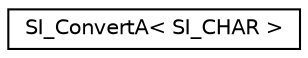 digraph "Graphical Class Hierarchy"
{
  edge [fontname="Helvetica",fontsize="10",labelfontname="Helvetica",labelfontsize="10"];
  node [fontname="Helvetica",fontsize="10",shape=record];
  rankdir="LR";
  Node1 [label="SI_ConvertA\< SI_CHAR \>",height=0.2,width=0.4,color="black", fillcolor="white", style="filled",URL="$classSI__ConvertA.html"];
}
